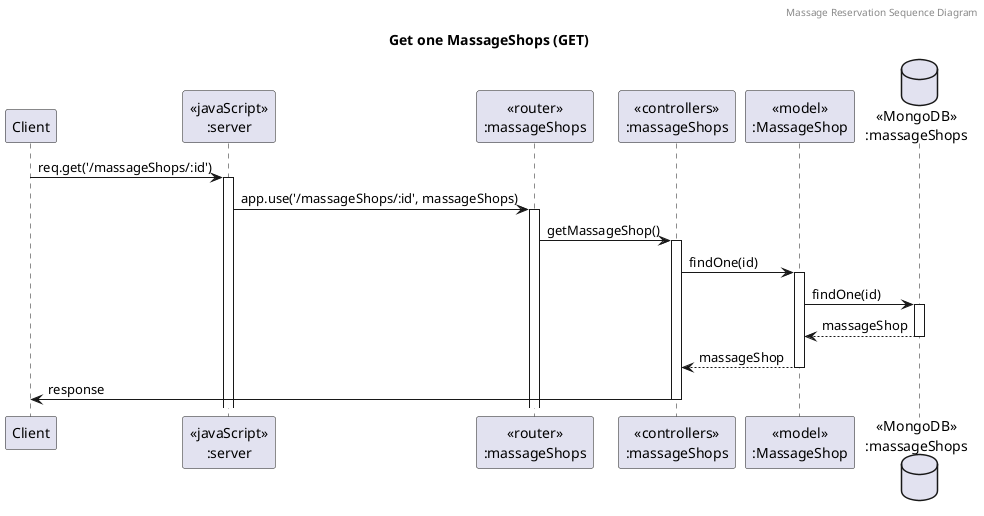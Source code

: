 @startuml Get One MassageShops (GET)

title "Get one MassageShops (GET)"
header Massage Reservation Sequence Diagram

participant "Client" as client
participant "<<javaScript>>\n:server" as server
participant "<<router>>\n:massageShops" as routerMassageShops
participant "<<controllers>>\n:massageShops" as controllersMassageShops
participant "<<model>>\n:MassageShop" as modelMassageShop
database "<<MongoDB>>\n:massageShops" as MassageShopsDatabase

client->server ++:req.get('/massageShops/:id')
server->routerMassageShops ++:app.use('/massageShops/:id', massageShops)
routerMassageShops -> controllersMassageShops ++:getMassageShop()
controllersMassageShops->modelMassageShop ++:findOne(id)
modelMassageShop ->MassageShopsDatabase ++: findOne(id)
MassageShopsDatabase --> modelMassageShop --: massageShop
controllersMassageShops <-- modelMassageShop --:massageShop
controllersMassageShops->client --:response

@enduml
